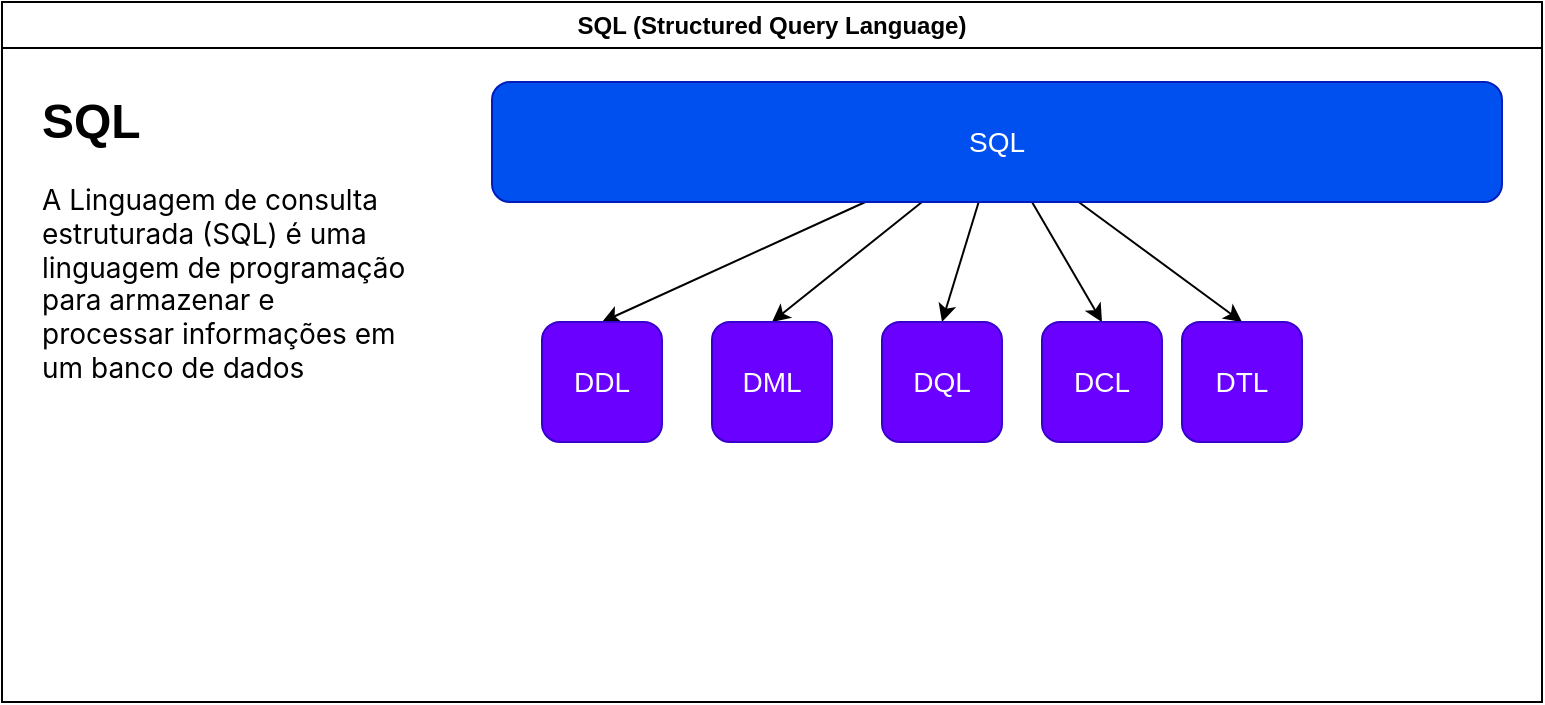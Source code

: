 <mxfile>
    <diagram id="tX2esJLDA4KaB_AFCcth" name="Page-1">
        <mxGraphModel dx="584" dy="984" grid="1" gridSize="10" guides="1" tooltips="1" connect="1" arrows="1" fold="1" page="1" pageScale="1" pageWidth="850" pageHeight="1100" math="0" shadow="0">
            <root>
                <mxCell id="0"/>
                <mxCell id="1" parent="0"/>
                <mxCell id="2" value="SQL (Structured Query Language)" style="swimlane;whiteSpace=wrap;html=1;" vertex="1" parent="1">
                    <mxGeometry x="50" y="60" width="770" height="350" as="geometry"/>
                </mxCell>
                <mxCell id="ROp97GzAPW1xJmmWN_Dl-3" value="&lt;h1&gt;SQL&lt;/h1&gt;&lt;div style=&quot;box-sizing: border-box; font-family: -apple-system, BlinkMacSystemFont, &amp;quot;Segoe UI&amp;quot;, system-ui, &amp;quot;Apple Color Emoji&amp;quot;, &amp;quot;Segoe UI Emoji&amp;quot;, &amp;quot;Segoe UI Web&amp;quot;, sans-serif;&quot;&gt;&lt;font style=&quot;font-size: 14px;&quot;&gt;A Linguagem de consulta estruturada (SQL) é uma linguagem de programação para armazenar e processar informações em um banco de dados relacional.&lt;/font&gt;&lt;/div&gt;" style="text;html=1;strokeColor=none;fillColor=none;spacing=5;spacingTop=-20;whiteSpace=wrap;overflow=hidden;rounded=0;" vertex="1" parent="2">
                    <mxGeometry x="15" y="40" width="190" height="150" as="geometry"/>
                </mxCell>
                <mxCell id="ROp97GzAPW1xJmmWN_Dl-18" style="edgeStyle=none;html=1;entryX=0.5;entryY=0;entryDx=0;entryDy=0;fontSize=14;" edge="1" parent="2" source="ROp97GzAPW1xJmmWN_Dl-4" target="ROp97GzAPW1xJmmWN_Dl-14">
                    <mxGeometry relative="1" as="geometry"/>
                </mxCell>
                <mxCell id="ROp97GzAPW1xJmmWN_Dl-19" style="edgeStyle=none;html=1;entryX=0.5;entryY=0;entryDx=0;entryDy=0;fontSize=14;" edge="1" parent="2" source="ROp97GzAPW1xJmmWN_Dl-4" target="ROp97GzAPW1xJmmWN_Dl-15">
                    <mxGeometry relative="1" as="geometry"/>
                </mxCell>
                <mxCell id="ROp97GzAPW1xJmmWN_Dl-20" style="edgeStyle=none;html=1;entryX=0.5;entryY=0;entryDx=0;entryDy=0;fontSize=14;" edge="1" parent="2" source="ROp97GzAPW1xJmmWN_Dl-4" target="ROp97GzAPW1xJmmWN_Dl-16">
                    <mxGeometry relative="1" as="geometry"/>
                </mxCell>
                <mxCell id="ROp97GzAPW1xJmmWN_Dl-22" style="edgeStyle=none;html=1;entryX=0.5;entryY=0;entryDx=0;entryDy=0;fontSize=14;" edge="1" parent="2" source="ROp97GzAPW1xJmmWN_Dl-4" target="ROp97GzAPW1xJmmWN_Dl-7">
                    <mxGeometry relative="1" as="geometry"/>
                </mxCell>
                <mxCell id="ROp97GzAPW1xJmmWN_Dl-23" style="edgeStyle=none;html=1;entryX=0.5;entryY=0;entryDx=0;entryDy=0;fontSize=14;" edge="1" parent="2" source="ROp97GzAPW1xJmmWN_Dl-4" target="ROp97GzAPW1xJmmWN_Dl-5">
                    <mxGeometry relative="1" as="geometry"/>
                </mxCell>
                <mxCell id="ROp97GzAPW1xJmmWN_Dl-4" value="SQL" style="rounded=1;whiteSpace=wrap;html=1;fontSize=14;fillColor=#0050ef;strokeColor=#001DBC;fontColor=#ffffff;" vertex="1" parent="2">
                    <mxGeometry x="245" y="40" width="505" height="60" as="geometry"/>
                </mxCell>
                <mxCell id="ROp97GzAPW1xJmmWN_Dl-5" value="DDL" style="whiteSpace=wrap;html=1;fontSize=14;fillColor=#6a00ff;strokeColor=#3700CC;fontColor=#ffffff;rounded=1;" vertex="1" parent="2">
                    <mxGeometry x="270" y="160" width="60" height="60" as="geometry"/>
                </mxCell>
                <mxCell id="ROp97GzAPW1xJmmWN_Dl-7" value="DML" style="whiteSpace=wrap;html=1;fontSize=14;fillColor=#6a00ff;strokeColor=#3700CC;fontColor=#ffffff;rounded=1;" vertex="1" parent="2">
                    <mxGeometry x="355" y="160" width="60" height="60" as="geometry"/>
                </mxCell>
                <mxCell id="ROp97GzAPW1xJmmWN_Dl-14" value="DQL" style="whiteSpace=wrap;html=1;fontSize=14;fillColor=#6a00ff;strokeColor=#3700CC;fontColor=#ffffff;rounded=1;" vertex="1" parent="2">
                    <mxGeometry x="440" y="160" width="60" height="60" as="geometry"/>
                </mxCell>
                <mxCell id="ROp97GzAPW1xJmmWN_Dl-15" value="DCL" style="whiteSpace=wrap;html=1;fontSize=14;fillColor=#6a00ff;strokeColor=#3700CC;fontColor=#ffffff;rounded=1;" vertex="1" parent="2">
                    <mxGeometry x="520" y="160" width="60" height="60" as="geometry"/>
                </mxCell>
                <mxCell id="ROp97GzAPW1xJmmWN_Dl-16" value="DTL" style="whiteSpace=wrap;html=1;fontSize=14;fillColor=#6a00ff;strokeColor=#3700CC;fontColor=#ffffff;rounded=1;" vertex="1" parent="2">
                    <mxGeometry x="590" y="160" width="60" height="60" as="geometry"/>
                </mxCell>
            </root>
        </mxGraphModel>
    </diagram>
</mxfile>
